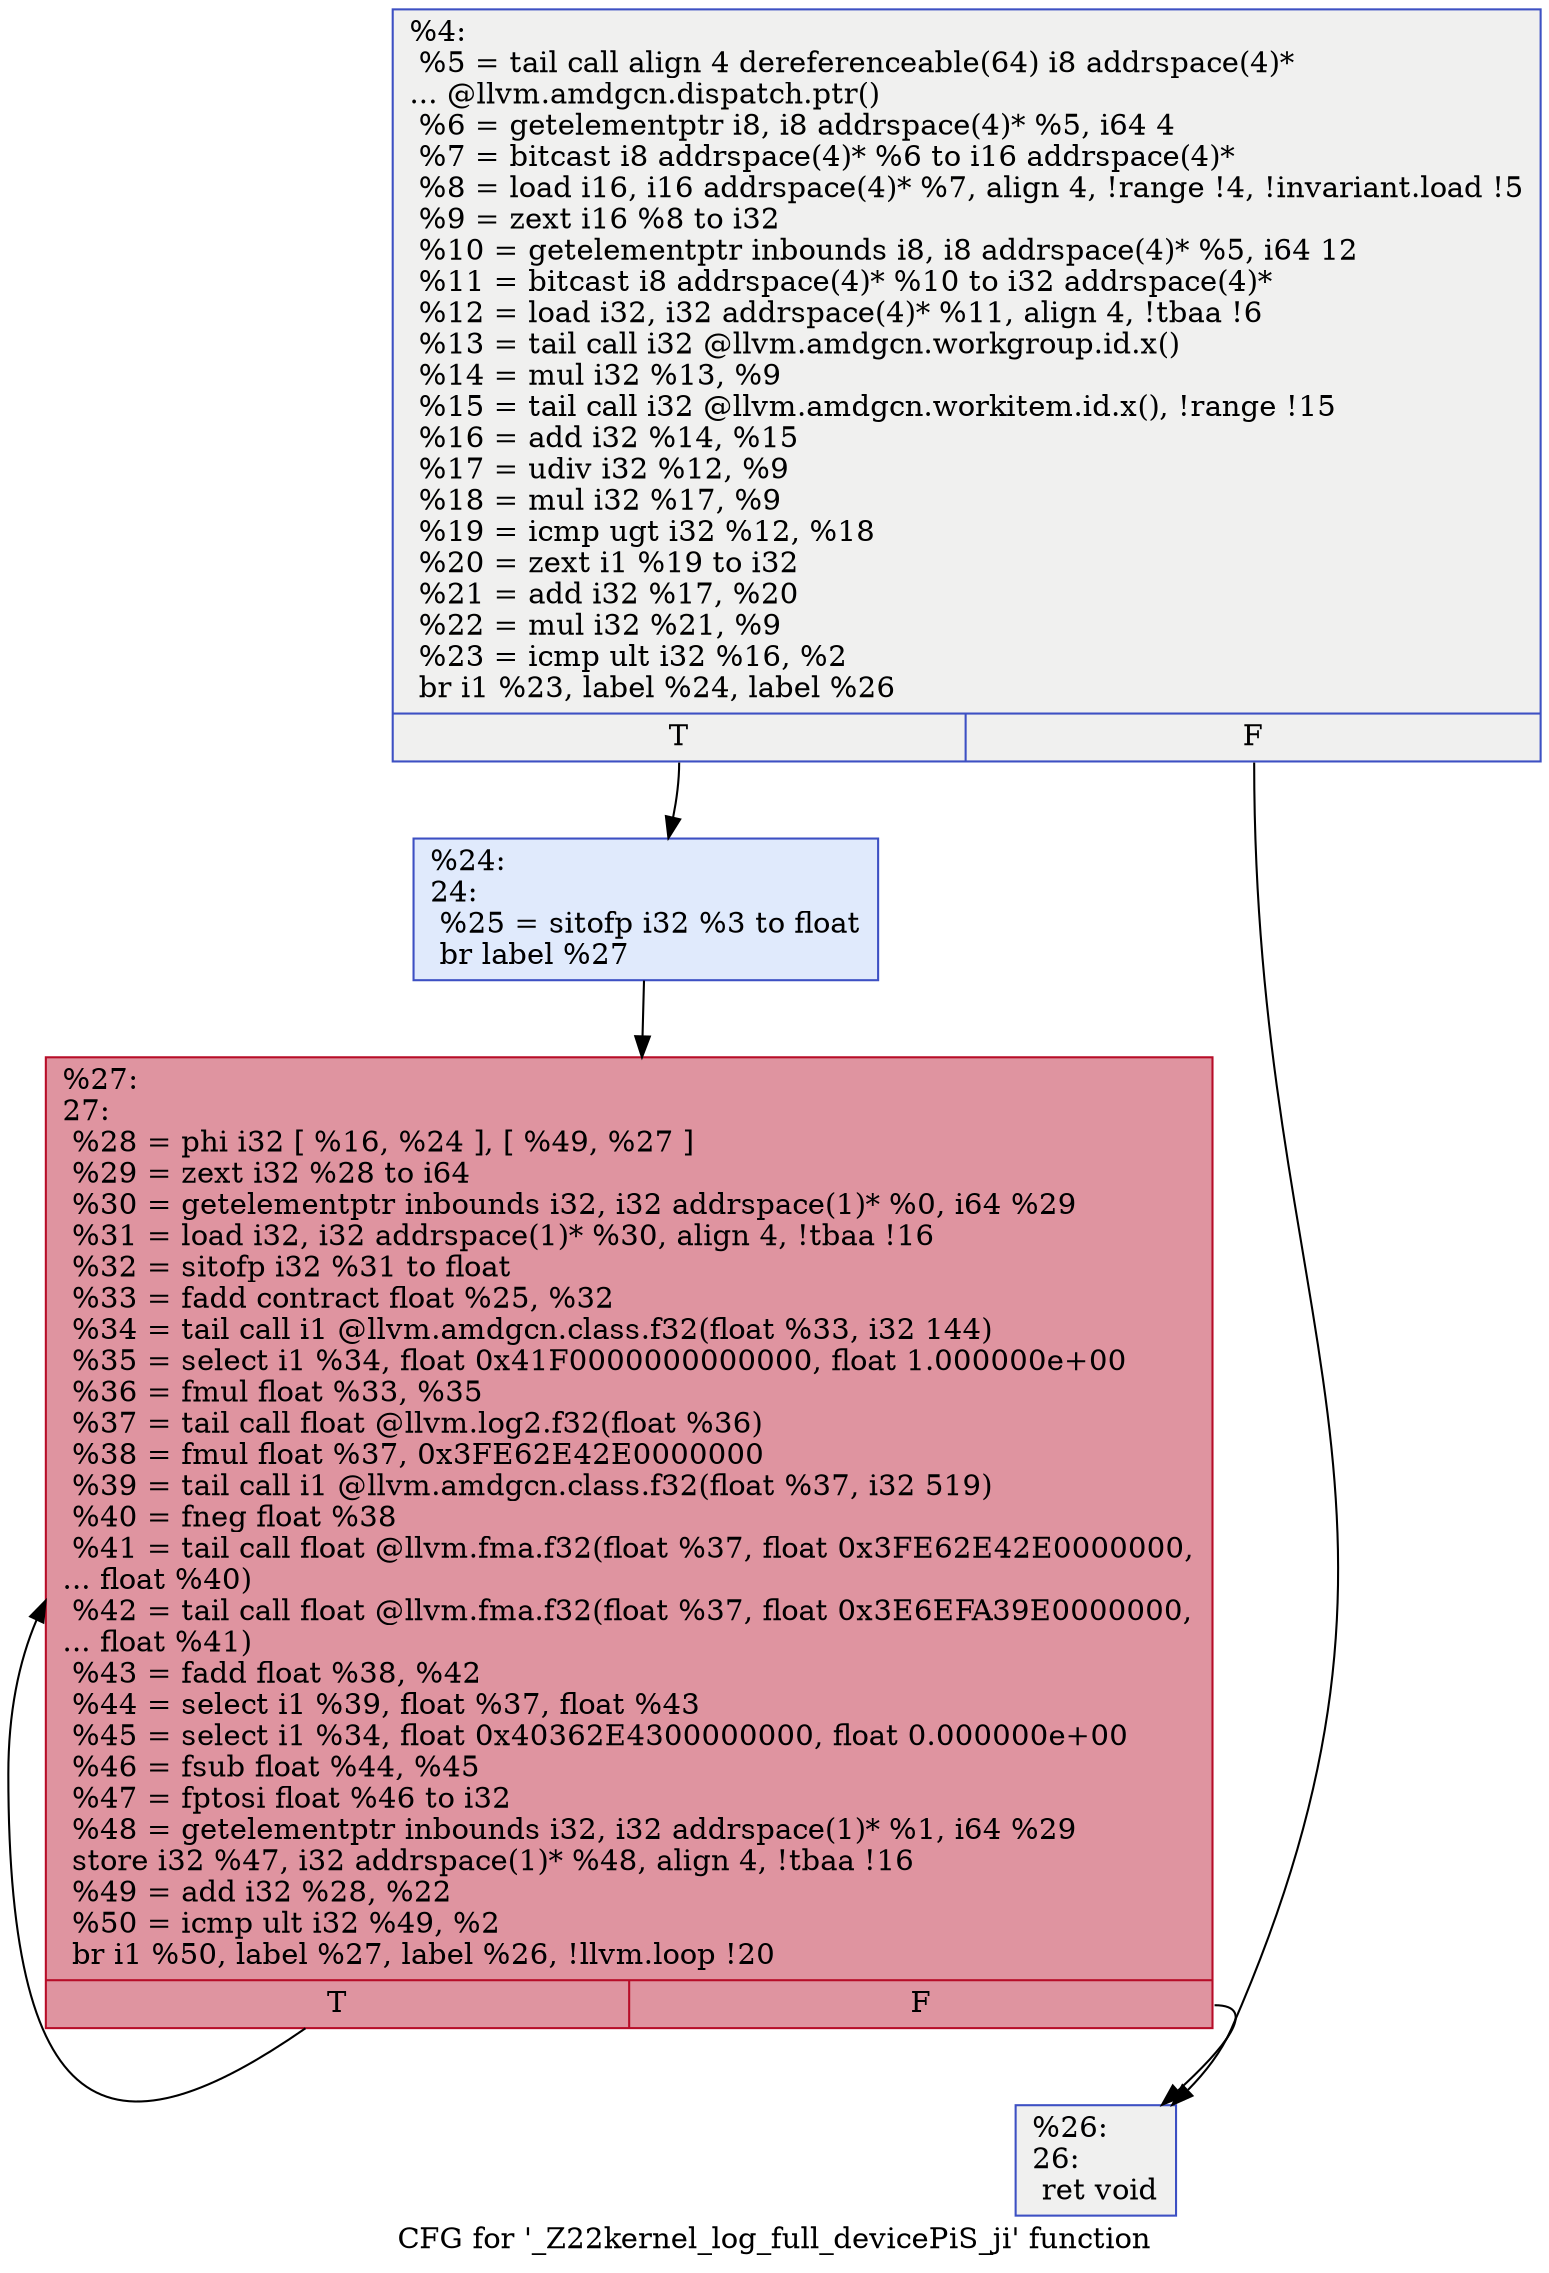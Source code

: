 digraph "CFG for '_Z22kernel_log_full_devicePiS_ji' function" {
	label="CFG for '_Z22kernel_log_full_devicePiS_ji' function";

	Node0x4b31940 [shape=record,color="#3d50c3ff", style=filled, fillcolor="#dedcdb70",label="{%4:\l  %5 = tail call align 4 dereferenceable(64) i8 addrspace(4)*\l... @llvm.amdgcn.dispatch.ptr()\l  %6 = getelementptr i8, i8 addrspace(4)* %5, i64 4\l  %7 = bitcast i8 addrspace(4)* %6 to i16 addrspace(4)*\l  %8 = load i16, i16 addrspace(4)* %7, align 4, !range !4, !invariant.load !5\l  %9 = zext i16 %8 to i32\l  %10 = getelementptr inbounds i8, i8 addrspace(4)* %5, i64 12\l  %11 = bitcast i8 addrspace(4)* %10 to i32 addrspace(4)*\l  %12 = load i32, i32 addrspace(4)* %11, align 4, !tbaa !6\l  %13 = tail call i32 @llvm.amdgcn.workgroup.id.x()\l  %14 = mul i32 %13, %9\l  %15 = tail call i32 @llvm.amdgcn.workitem.id.x(), !range !15\l  %16 = add i32 %14, %15\l  %17 = udiv i32 %12, %9\l  %18 = mul i32 %17, %9\l  %19 = icmp ugt i32 %12, %18\l  %20 = zext i1 %19 to i32\l  %21 = add i32 %17, %20\l  %22 = mul i32 %21, %9\l  %23 = icmp ult i32 %16, %2\l  br i1 %23, label %24, label %26\l|{<s0>T|<s1>F}}"];
	Node0x4b31940:s0 -> Node0x4b33f30;
	Node0x4b31940:s1 -> Node0x4b33fc0;
	Node0x4b33f30 [shape=record,color="#3d50c3ff", style=filled, fillcolor="#b9d0f970",label="{%24:\l24:                                               \l  %25 = sitofp i32 %3 to float\l  br label %27\l}"];
	Node0x4b33f30 -> Node0x4b34170;
	Node0x4b33fc0 [shape=record,color="#3d50c3ff", style=filled, fillcolor="#dedcdb70",label="{%26:\l26:                                               \l  ret void\l}"];
	Node0x4b34170 [shape=record,color="#b70d28ff", style=filled, fillcolor="#b70d2870",label="{%27:\l27:                                               \l  %28 = phi i32 [ %16, %24 ], [ %49, %27 ]\l  %29 = zext i32 %28 to i64\l  %30 = getelementptr inbounds i32, i32 addrspace(1)* %0, i64 %29\l  %31 = load i32, i32 addrspace(1)* %30, align 4, !tbaa !16\l  %32 = sitofp i32 %31 to float\l  %33 = fadd contract float %25, %32\l  %34 = tail call i1 @llvm.amdgcn.class.f32(float %33, i32 144)\l  %35 = select i1 %34, float 0x41F0000000000000, float 1.000000e+00\l  %36 = fmul float %33, %35\l  %37 = tail call float @llvm.log2.f32(float %36)\l  %38 = fmul float %37, 0x3FE62E42E0000000\l  %39 = tail call i1 @llvm.amdgcn.class.f32(float %37, i32 519)\l  %40 = fneg float %38\l  %41 = tail call float @llvm.fma.f32(float %37, float 0x3FE62E42E0000000,\l... float %40)\l  %42 = tail call float @llvm.fma.f32(float %37, float 0x3E6EFA39E0000000,\l... float %41)\l  %43 = fadd float %38, %42\l  %44 = select i1 %39, float %37, float %43\l  %45 = select i1 %34, float 0x40362E4300000000, float 0.000000e+00\l  %46 = fsub float %44, %45\l  %47 = fptosi float %46 to i32\l  %48 = getelementptr inbounds i32, i32 addrspace(1)* %1, i64 %29\l  store i32 %47, i32 addrspace(1)* %48, align 4, !tbaa !16\l  %49 = add i32 %28, %22\l  %50 = icmp ult i32 %49, %2\l  br i1 %50, label %27, label %26, !llvm.loop !20\l|{<s0>T|<s1>F}}"];
	Node0x4b34170:s0 -> Node0x4b34170;
	Node0x4b34170:s1 -> Node0x4b33fc0;
}
